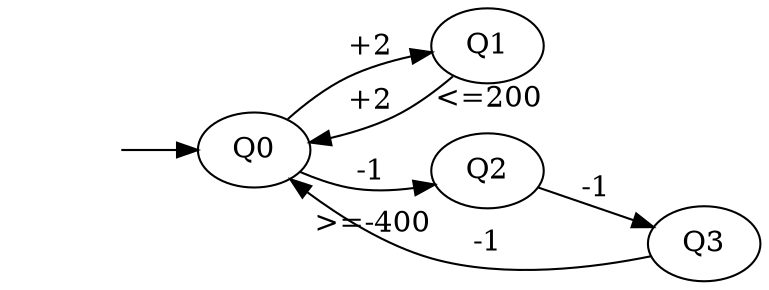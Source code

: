 digraph g {
    rankdir=LR;
    Qi[style=invis];
    Q1[xlabel="<=200"];
    Q2[xlabel=">=-400"];
    Qi -> Q0;
    Q0 -> Q1[label="+2"];
    Q1 -> Q0[label="+2"];
    Q0 -> Q2[label="-1"];
    Q2 -> Q3[label="-1"];
    Q3 -> Q0[label="-1"];
}